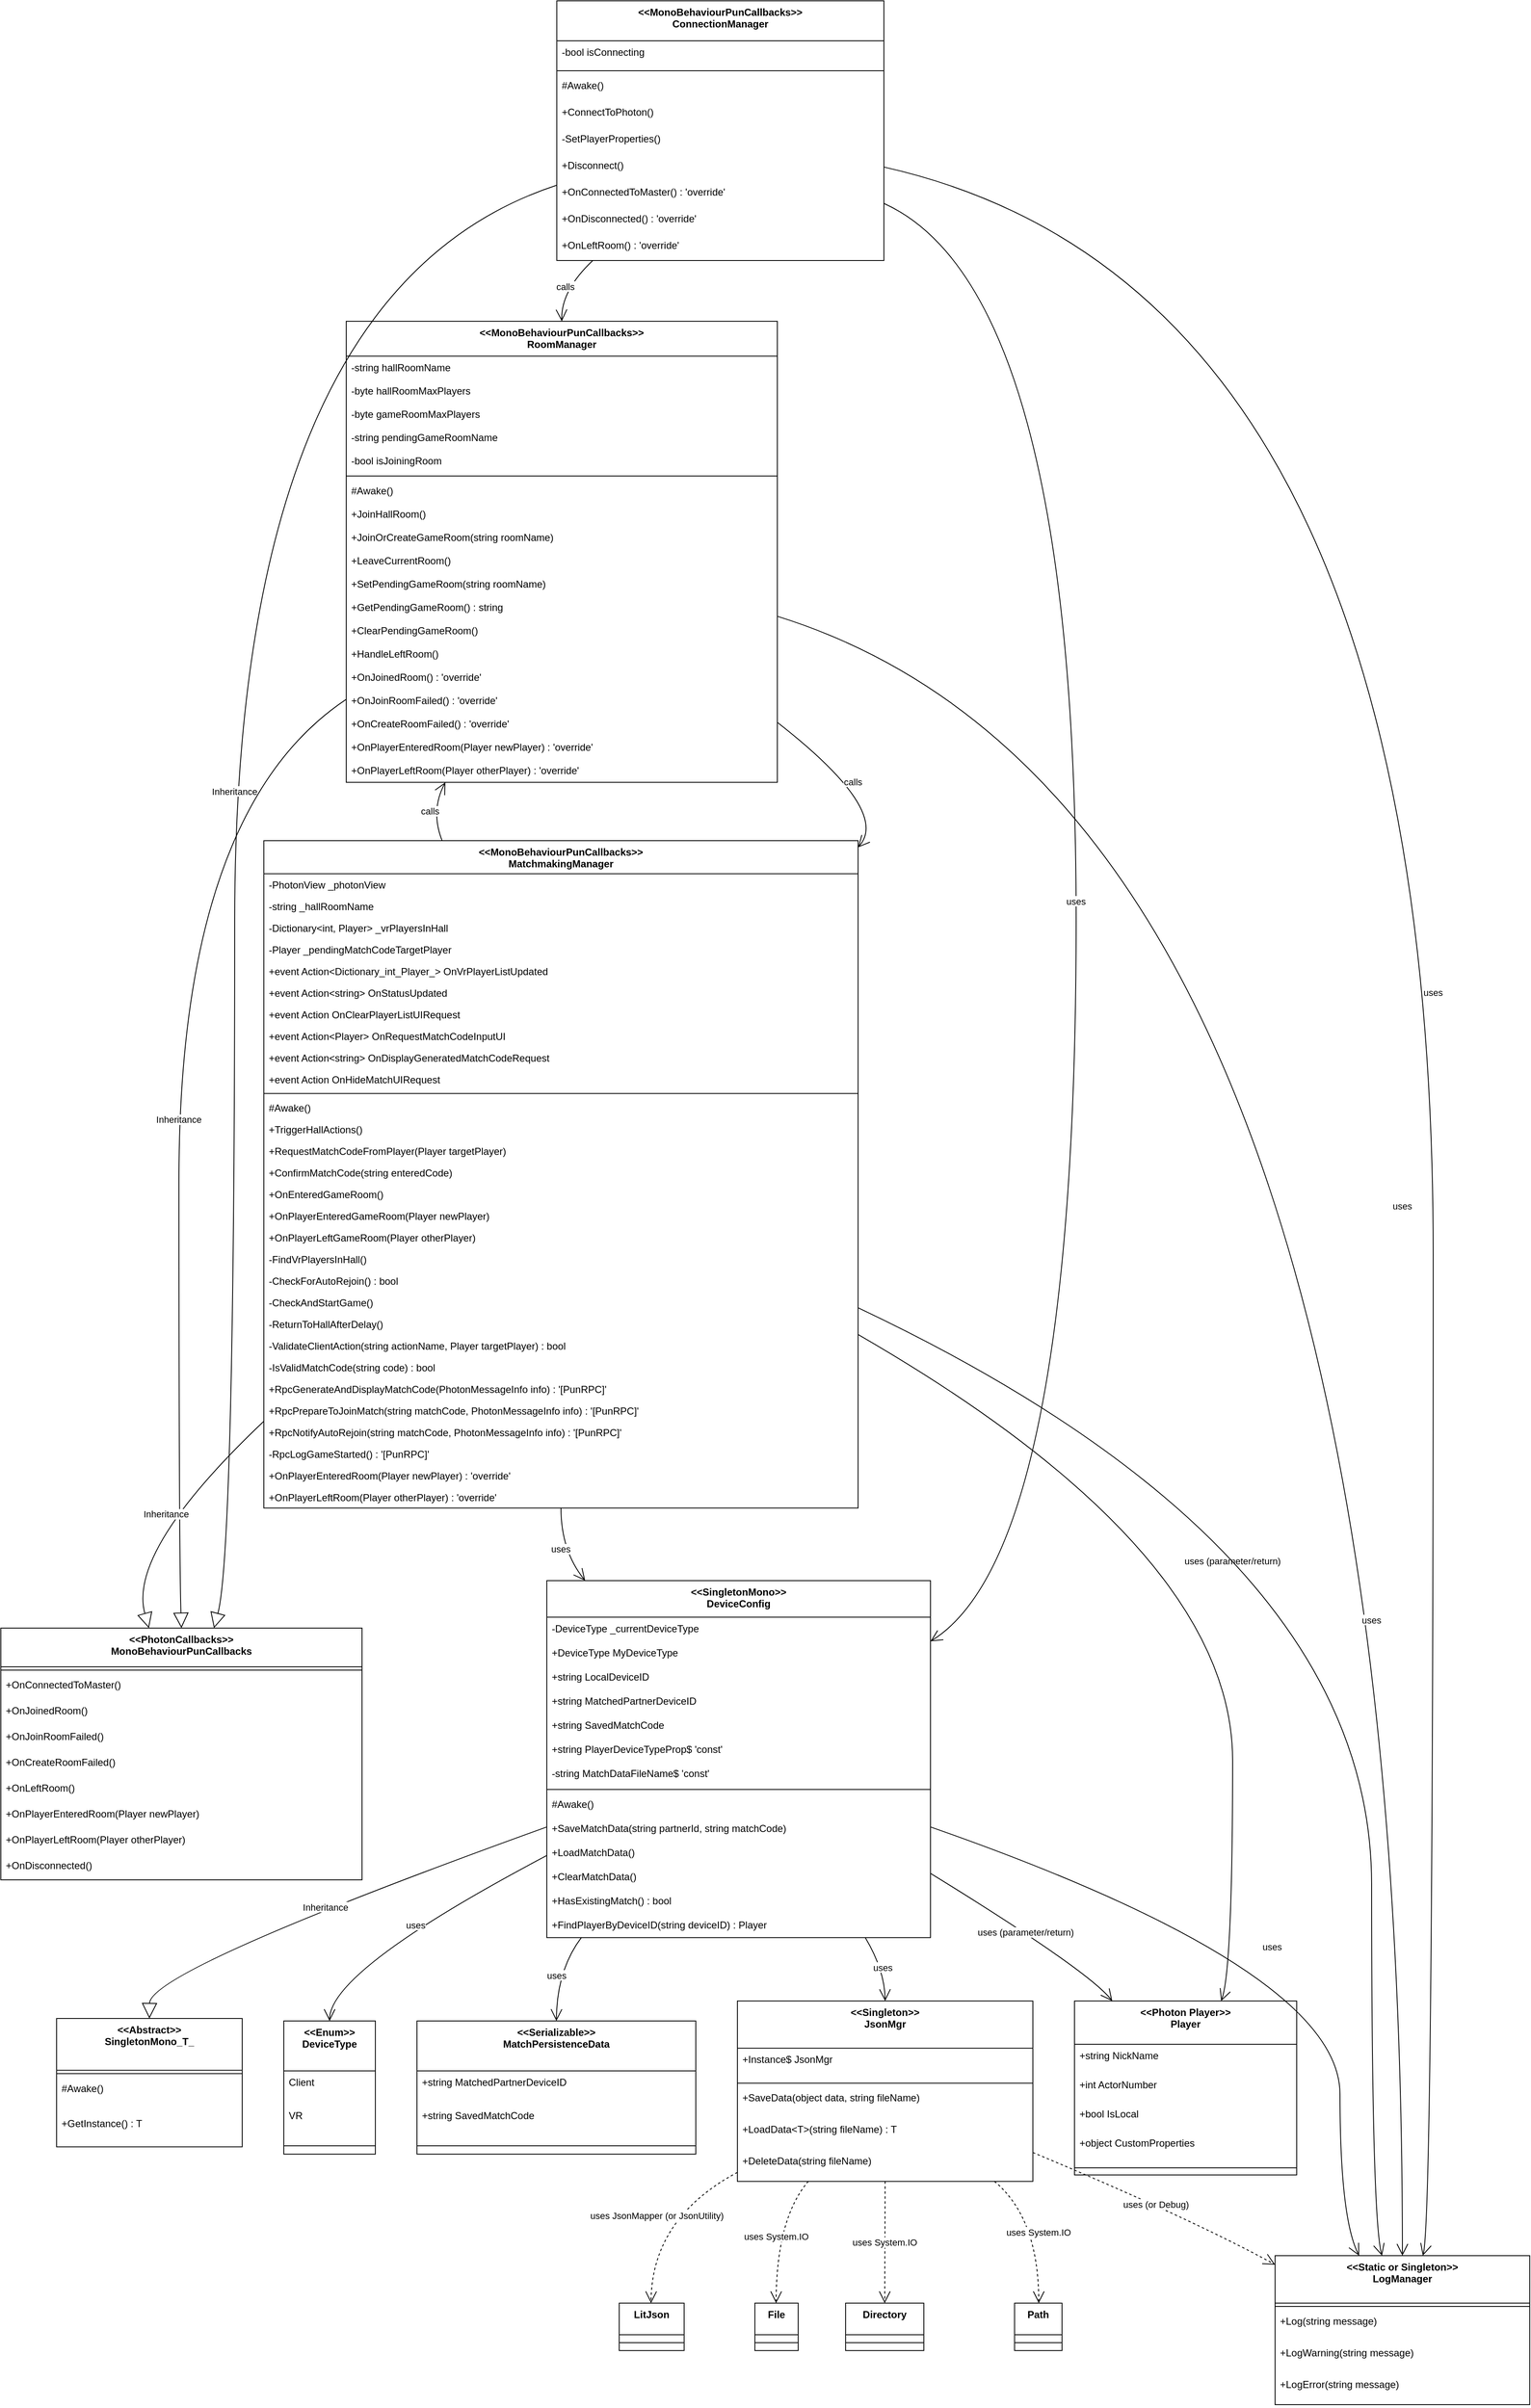 <mxfile version="26.2.14">
  <diagram name="第 1 页" id="jwEa5e5vDRl1lWB0Ddj5">
    <mxGraphModel dx="4820" dy="2956" grid="1" gridSize="10" guides="1" tooltips="1" connect="1" arrows="1" fold="1" page="1" pageScale="1" pageWidth="827" pageHeight="1169" math="0" shadow="0">
      <root>
        <mxCell id="0" />
        <mxCell id="1" parent="0" />
        <mxCell id="amSLPIK1AJsN1Dv4PEdS-148" value="&lt;&lt;Abstract&gt;&gt;&#xa;SingletonMono_T_" style="swimlane;fontStyle=1;align=center;verticalAlign=top;childLayout=stackLayout;horizontal=1;startSize=62.25;horizontalStack=0;resizeParent=1;resizeParentMax=0;resizeLast=0;collapsible=0;marginBottom=0;" vertex="1" parent="1">
          <mxGeometry x="87" y="2444" width="223" height="154.25" as="geometry" />
        </mxCell>
        <mxCell id="amSLPIK1AJsN1Dv4PEdS-149" style="line;strokeWidth=1;fillColor=none;align=left;verticalAlign=middle;spacingTop=-1;spacingLeft=3;spacingRight=3;rotatable=0;labelPosition=right;points=[];portConstraint=eastwest;strokeColor=inherit;" vertex="1" parent="amSLPIK1AJsN1Dv4PEdS-148">
          <mxGeometry y="62.25" width="223" height="8" as="geometry" />
        </mxCell>
        <mxCell id="amSLPIK1AJsN1Dv4PEdS-150" value="#Awake()" style="text;strokeColor=none;fillColor=none;align=left;verticalAlign=top;spacingLeft=4;spacingRight=4;overflow=hidden;rotatable=0;points=[[0,0.5],[1,0.5]];portConstraint=eastwest;" vertex="1" parent="amSLPIK1AJsN1Dv4PEdS-148">
          <mxGeometry y="70.25" width="223" height="42" as="geometry" />
        </mxCell>
        <mxCell id="amSLPIK1AJsN1Dv4PEdS-151" value="+GetInstance() : T" style="text;strokeColor=none;fillColor=none;align=left;verticalAlign=top;spacingLeft=4;spacingRight=4;overflow=hidden;rotatable=0;points=[[0,0.5],[1,0.5]];portConstraint=eastwest;" vertex="1" parent="amSLPIK1AJsN1Dv4PEdS-148">
          <mxGeometry y="112.25" width="223" height="42" as="geometry" />
        </mxCell>
        <mxCell id="amSLPIK1AJsN1Dv4PEdS-152" value="&lt;&lt;PhotonCallbacks&gt;&gt;&#xa;MonoBehaviourPunCallbacks" style="swimlane;fontStyle=1;align=center;verticalAlign=top;childLayout=stackLayout;horizontal=1;startSize=46.5;horizontalStack=0;resizeParent=1;resizeParentMax=0;resizeLast=0;collapsible=0;marginBottom=0;" vertex="1" parent="1">
          <mxGeometry x="20" y="1975" width="434" height="302.5" as="geometry" />
        </mxCell>
        <mxCell id="amSLPIK1AJsN1Dv4PEdS-153" style="line;strokeWidth=1;fillColor=none;align=left;verticalAlign=middle;spacingTop=-1;spacingLeft=3;spacingRight=3;rotatable=0;labelPosition=right;points=[];portConstraint=eastwest;strokeColor=inherit;" vertex="1" parent="amSLPIK1AJsN1Dv4PEdS-152">
          <mxGeometry y="46.5" width="434" height="8" as="geometry" />
        </mxCell>
        <mxCell id="amSLPIK1AJsN1Dv4PEdS-154" value="+OnConnectedToMaster()" style="text;strokeColor=none;fillColor=none;align=left;verticalAlign=top;spacingLeft=4;spacingRight=4;overflow=hidden;rotatable=0;points=[[0,0.5],[1,0.5]];portConstraint=eastwest;" vertex="1" parent="amSLPIK1AJsN1Dv4PEdS-152">
          <mxGeometry y="54.5" width="434" height="31" as="geometry" />
        </mxCell>
        <mxCell id="amSLPIK1AJsN1Dv4PEdS-155" value="+OnJoinedRoom()" style="text;strokeColor=none;fillColor=none;align=left;verticalAlign=top;spacingLeft=4;spacingRight=4;overflow=hidden;rotatable=0;points=[[0,0.5],[1,0.5]];portConstraint=eastwest;" vertex="1" parent="amSLPIK1AJsN1Dv4PEdS-152">
          <mxGeometry y="85.5" width="434" height="31" as="geometry" />
        </mxCell>
        <mxCell id="amSLPIK1AJsN1Dv4PEdS-156" value="+OnJoinRoomFailed()" style="text;strokeColor=none;fillColor=none;align=left;verticalAlign=top;spacingLeft=4;spacingRight=4;overflow=hidden;rotatable=0;points=[[0,0.5],[1,0.5]];portConstraint=eastwest;" vertex="1" parent="amSLPIK1AJsN1Dv4PEdS-152">
          <mxGeometry y="116.5" width="434" height="31" as="geometry" />
        </mxCell>
        <mxCell id="amSLPIK1AJsN1Dv4PEdS-157" value="+OnCreateRoomFailed()" style="text;strokeColor=none;fillColor=none;align=left;verticalAlign=top;spacingLeft=4;spacingRight=4;overflow=hidden;rotatable=0;points=[[0,0.5],[1,0.5]];portConstraint=eastwest;" vertex="1" parent="amSLPIK1AJsN1Dv4PEdS-152">
          <mxGeometry y="147.5" width="434" height="31" as="geometry" />
        </mxCell>
        <mxCell id="amSLPIK1AJsN1Dv4PEdS-158" value="+OnLeftRoom()" style="text;strokeColor=none;fillColor=none;align=left;verticalAlign=top;spacingLeft=4;spacingRight=4;overflow=hidden;rotatable=0;points=[[0,0.5],[1,0.5]];portConstraint=eastwest;" vertex="1" parent="amSLPIK1AJsN1Dv4PEdS-152">
          <mxGeometry y="178.5" width="434" height="31" as="geometry" />
        </mxCell>
        <mxCell id="amSLPIK1AJsN1Dv4PEdS-159" value="+OnPlayerEnteredRoom(Player newPlayer)" style="text;strokeColor=none;fillColor=none;align=left;verticalAlign=top;spacingLeft=4;spacingRight=4;overflow=hidden;rotatable=0;points=[[0,0.5],[1,0.5]];portConstraint=eastwest;" vertex="1" parent="amSLPIK1AJsN1Dv4PEdS-152">
          <mxGeometry y="209.5" width="434" height="31" as="geometry" />
        </mxCell>
        <mxCell id="amSLPIK1AJsN1Dv4PEdS-160" value="+OnPlayerLeftRoom(Player otherPlayer)" style="text;strokeColor=none;fillColor=none;align=left;verticalAlign=top;spacingLeft=4;spacingRight=4;overflow=hidden;rotatable=0;points=[[0,0.5],[1,0.5]];portConstraint=eastwest;" vertex="1" parent="amSLPIK1AJsN1Dv4PEdS-152">
          <mxGeometry y="240.5" width="434" height="31" as="geometry" />
        </mxCell>
        <mxCell id="amSLPIK1AJsN1Dv4PEdS-161" value="+OnDisconnected()" style="text;strokeColor=none;fillColor=none;align=left;verticalAlign=top;spacingLeft=4;spacingRight=4;overflow=hidden;rotatable=0;points=[[0,0.5],[1,0.5]];portConstraint=eastwest;" vertex="1" parent="amSLPIK1AJsN1Dv4PEdS-152">
          <mxGeometry y="271.5" width="434" height="31" as="geometry" />
        </mxCell>
        <mxCell id="amSLPIK1AJsN1Dv4PEdS-162" value="&lt;&lt;Enum&gt;&gt;&#xa;DeviceType" style="swimlane;fontStyle=1;align=center;verticalAlign=top;childLayout=stackLayout;horizontal=1;startSize=60;horizontalStack=0;resizeParent=1;resizeParentMax=0;resizeLast=0;collapsible=0;marginBottom=0;" vertex="1" parent="1">
          <mxGeometry x="360" y="2447" width="110" height="160" as="geometry" />
        </mxCell>
        <mxCell id="amSLPIK1AJsN1Dv4PEdS-163" value="Client" style="text;strokeColor=none;fillColor=none;align=left;verticalAlign=top;spacingLeft=4;spacingRight=4;overflow=hidden;rotatable=0;points=[[0,0.5],[1,0.5]];portConstraint=eastwest;" vertex="1" parent="amSLPIK1AJsN1Dv4PEdS-162">
          <mxGeometry y="60" width="110" height="40" as="geometry" />
        </mxCell>
        <mxCell id="amSLPIK1AJsN1Dv4PEdS-164" value="VR" style="text;strokeColor=none;fillColor=none;align=left;verticalAlign=top;spacingLeft=4;spacingRight=4;overflow=hidden;rotatable=0;points=[[0,0.5],[1,0.5]];portConstraint=eastwest;" vertex="1" parent="amSLPIK1AJsN1Dv4PEdS-162">
          <mxGeometry y="100" width="110" height="40" as="geometry" />
        </mxCell>
        <mxCell id="amSLPIK1AJsN1Dv4PEdS-165" style="line;strokeWidth=1;fillColor=none;align=left;verticalAlign=middle;spacingTop=-1;spacingLeft=3;spacingRight=3;rotatable=0;labelPosition=right;points=[];portConstraint=eastwest;strokeColor=inherit;" vertex="1" parent="amSLPIK1AJsN1Dv4PEdS-162">
          <mxGeometry y="140" width="110" height="20" as="geometry" />
        </mxCell>
        <mxCell id="amSLPIK1AJsN1Dv4PEdS-166" value="&lt;&lt;Serializable&gt;&gt;&#xa;MatchPersistenceData" style="swimlane;fontStyle=1;align=center;verticalAlign=top;childLayout=stackLayout;horizontal=1;startSize=60;horizontalStack=0;resizeParent=1;resizeParentMax=0;resizeLast=0;collapsible=0;marginBottom=0;" vertex="1" parent="1">
          <mxGeometry x="520" y="2447" width="335" height="160" as="geometry" />
        </mxCell>
        <mxCell id="amSLPIK1AJsN1Dv4PEdS-167" value="+string MatchedPartnerDeviceID" style="text;strokeColor=none;fillColor=none;align=left;verticalAlign=top;spacingLeft=4;spacingRight=4;overflow=hidden;rotatable=0;points=[[0,0.5],[1,0.5]];portConstraint=eastwest;" vertex="1" parent="amSLPIK1AJsN1Dv4PEdS-166">
          <mxGeometry y="60" width="335" height="40" as="geometry" />
        </mxCell>
        <mxCell id="amSLPIK1AJsN1Dv4PEdS-168" value="+string SavedMatchCode" style="text;strokeColor=none;fillColor=none;align=left;verticalAlign=top;spacingLeft=4;spacingRight=4;overflow=hidden;rotatable=0;points=[[0,0.5],[1,0.5]];portConstraint=eastwest;" vertex="1" parent="amSLPIK1AJsN1Dv4PEdS-166">
          <mxGeometry y="100" width="335" height="40" as="geometry" />
        </mxCell>
        <mxCell id="amSLPIK1AJsN1Dv4PEdS-169" style="line;strokeWidth=1;fillColor=none;align=left;verticalAlign=middle;spacingTop=-1;spacingLeft=3;spacingRight=3;rotatable=0;labelPosition=right;points=[];portConstraint=eastwest;strokeColor=inherit;" vertex="1" parent="amSLPIK1AJsN1Dv4PEdS-166">
          <mxGeometry y="140" width="335" height="20" as="geometry" />
        </mxCell>
        <mxCell id="amSLPIK1AJsN1Dv4PEdS-170" value="&lt;&lt;Singleton&gt;&gt;&#xa;JsonMgr" style="swimlane;fontStyle=1;align=center;verticalAlign=top;childLayout=stackLayout;horizontal=1;startSize=56.727;horizontalStack=0;resizeParent=1;resizeParentMax=0;resizeLast=0;collapsible=0;marginBottom=0;" vertex="1" parent="1">
          <mxGeometry x="905" y="2423" width="355" height="216.727" as="geometry" />
        </mxCell>
        <mxCell id="amSLPIK1AJsN1Dv4PEdS-171" value="+Instance$ JsonMgr" style="text;strokeColor=none;fillColor=none;align=left;verticalAlign=top;spacingLeft=4;spacingRight=4;overflow=hidden;rotatable=0;points=[[0,0.5],[1,0.5]];portConstraint=eastwest;" vertex="1" parent="amSLPIK1AJsN1Dv4PEdS-170">
          <mxGeometry y="56.727" width="355" height="38" as="geometry" />
        </mxCell>
        <mxCell id="amSLPIK1AJsN1Dv4PEdS-172" style="line;strokeWidth=1;fillColor=none;align=left;verticalAlign=middle;spacingTop=-1;spacingLeft=3;spacingRight=3;rotatable=0;labelPosition=right;points=[];portConstraint=eastwest;strokeColor=inherit;" vertex="1" parent="amSLPIK1AJsN1Dv4PEdS-170">
          <mxGeometry y="94.727" width="355" height="8" as="geometry" />
        </mxCell>
        <mxCell id="amSLPIK1AJsN1Dv4PEdS-173" value="+SaveData(object data, string fileName)" style="text;strokeColor=none;fillColor=none;align=left;verticalAlign=top;spacingLeft=4;spacingRight=4;overflow=hidden;rotatable=0;points=[[0,0.5],[1,0.5]];portConstraint=eastwest;" vertex="1" parent="amSLPIK1AJsN1Dv4PEdS-170">
          <mxGeometry y="102.727" width="355" height="38" as="geometry" />
        </mxCell>
        <mxCell id="amSLPIK1AJsN1Dv4PEdS-174" value="+LoadData&lt;T&gt;(string fileName) : T" style="text;strokeColor=none;fillColor=none;align=left;verticalAlign=top;spacingLeft=4;spacingRight=4;overflow=hidden;rotatable=0;points=[[0,0.5],[1,0.5]];portConstraint=eastwest;" vertex="1" parent="amSLPIK1AJsN1Dv4PEdS-170">
          <mxGeometry y="140.727" width="355" height="38" as="geometry" />
        </mxCell>
        <mxCell id="amSLPIK1AJsN1Dv4PEdS-175" value="+DeleteData(string fileName)" style="text;strokeColor=none;fillColor=none;align=left;verticalAlign=top;spacingLeft=4;spacingRight=4;overflow=hidden;rotatable=0;points=[[0,0.5],[1,0.5]];portConstraint=eastwest;" vertex="1" parent="amSLPIK1AJsN1Dv4PEdS-170">
          <mxGeometry y="178.727" width="355" height="38" as="geometry" />
        </mxCell>
        <mxCell id="amSLPIK1AJsN1Dv4PEdS-176" value="&lt;&lt;Static or Singleton&gt;&gt;&#xa;LogManager" style="swimlane;fontStyle=1;align=center;verticalAlign=top;childLayout=stackLayout;horizontal=1;startSize=57;horizontalStack=0;resizeParent=1;resizeParentMax=0;resizeLast=0;collapsible=0;marginBottom=0;" vertex="1" parent="1">
          <mxGeometry x="1551" y="2729" width="306" height="179" as="geometry" />
        </mxCell>
        <mxCell id="amSLPIK1AJsN1Dv4PEdS-177" style="line;strokeWidth=1;fillColor=none;align=left;verticalAlign=middle;spacingTop=-1;spacingLeft=3;spacingRight=3;rotatable=0;labelPosition=right;points=[];portConstraint=eastwest;strokeColor=inherit;" vertex="1" parent="amSLPIK1AJsN1Dv4PEdS-176">
          <mxGeometry y="57" width="306" height="8" as="geometry" />
        </mxCell>
        <mxCell id="amSLPIK1AJsN1Dv4PEdS-178" value="+Log(string message)" style="text;strokeColor=none;fillColor=none;align=left;verticalAlign=top;spacingLeft=4;spacingRight=4;overflow=hidden;rotatable=0;points=[[0,0.5],[1,0.5]];portConstraint=eastwest;" vertex="1" parent="amSLPIK1AJsN1Dv4PEdS-176">
          <mxGeometry y="65" width="306" height="38" as="geometry" />
        </mxCell>
        <mxCell id="amSLPIK1AJsN1Dv4PEdS-179" value="+LogWarning(string message)" style="text;strokeColor=none;fillColor=none;align=left;verticalAlign=top;spacingLeft=4;spacingRight=4;overflow=hidden;rotatable=0;points=[[0,0.5],[1,0.5]];portConstraint=eastwest;" vertex="1" parent="amSLPIK1AJsN1Dv4PEdS-176">
          <mxGeometry y="103" width="306" height="38" as="geometry" />
        </mxCell>
        <mxCell id="amSLPIK1AJsN1Dv4PEdS-180" value="+LogError(string message)" style="text;strokeColor=none;fillColor=none;align=left;verticalAlign=top;spacingLeft=4;spacingRight=4;overflow=hidden;rotatable=0;points=[[0,0.5],[1,0.5]];portConstraint=eastwest;" vertex="1" parent="amSLPIK1AJsN1Dv4PEdS-176">
          <mxGeometry y="141" width="306" height="38" as="geometry" />
        </mxCell>
        <mxCell id="amSLPIK1AJsN1Dv4PEdS-181" value="&lt;&lt;Photon Player&gt;&gt;&#xa;Player" style="swimlane;fontStyle=1;align=center;verticalAlign=top;childLayout=stackLayout;horizontal=1;startSize=52;horizontalStack=0;resizeParent=1;resizeParentMax=0;resizeLast=0;collapsible=0;marginBottom=0;" vertex="1" parent="1">
          <mxGeometry x="1310" y="2423" width="267" height="209" as="geometry" />
        </mxCell>
        <mxCell id="amSLPIK1AJsN1Dv4PEdS-182" value="+string NickName" style="text;strokeColor=none;fillColor=none;align=left;verticalAlign=top;spacingLeft=4;spacingRight=4;overflow=hidden;rotatable=0;points=[[0,0.5],[1,0.5]];portConstraint=eastwest;" vertex="1" parent="amSLPIK1AJsN1Dv4PEdS-181">
          <mxGeometry y="52" width="267" height="35" as="geometry" />
        </mxCell>
        <mxCell id="amSLPIK1AJsN1Dv4PEdS-183" value="+int ActorNumber" style="text;strokeColor=none;fillColor=none;align=left;verticalAlign=top;spacingLeft=4;spacingRight=4;overflow=hidden;rotatable=0;points=[[0,0.5],[1,0.5]];portConstraint=eastwest;" vertex="1" parent="amSLPIK1AJsN1Dv4PEdS-181">
          <mxGeometry y="87" width="267" height="35" as="geometry" />
        </mxCell>
        <mxCell id="amSLPIK1AJsN1Dv4PEdS-184" value="+bool IsLocal" style="text;strokeColor=none;fillColor=none;align=left;verticalAlign=top;spacingLeft=4;spacingRight=4;overflow=hidden;rotatable=0;points=[[0,0.5],[1,0.5]];portConstraint=eastwest;" vertex="1" parent="amSLPIK1AJsN1Dv4PEdS-181">
          <mxGeometry y="122" width="267" height="35" as="geometry" />
        </mxCell>
        <mxCell id="amSLPIK1AJsN1Dv4PEdS-185" value="+object CustomProperties" style="text;strokeColor=none;fillColor=none;align=left;verticalAlign=top;spacingLeft=4;spacingRight=4;overflow=hidden;rotatable=0;points=[[0,0.5],[1,0.5]];portConstraint=eastwest;" vertex="1" parent="amSLPIK1AJsN1Dv4PEdS-181">
          <mxGeometry y="157" width="267" height="35" as="geometry" />
        </mxCell>
        <mxCell id="amSLPIK1AJsN1Dv4PEdS-186" style="line;strokeWidth=1;fillColor=none;align=left;verticalAlign=middle;spacingTop=-1;spacingLeft=3;spacingRight=3;rotatable=0;labelPosition=right;points=[];portConstraint=eastwest;strokeColor=inherit;" vertex="1" parent="amSLPIK1AJsN1Dv4PEdS-181">
          <mxGeometry y="192" width="267" height="17" as="geometry" />
        </mxCell>
        <mxCell id="amSLPIK1AJsN1Dv4PEdS-187" value="&lt;&lt;SingletonMono&gt;&gt;&#xa;DeviceConfig" style="swimlane;fontStyle=1;align=center;verticalAlign=top;childLayout=stackLayout;horizontal=1;startSize=43.862;horizontalStack=0;resizeParent=1;resizeParentMax=0;resizeLast=0;collapsible=0;marginBottom=0;" vertex="1" parent="1">
          <mxGeometry x="676" y="1918" width="461" height="428.862" as="geometry" />
        </mxCell>
        <mxCell id="amSLPIK1AJsN1Dv4PEdS-188" value="-DeviceType _currentDeviceType" style="text;strokeColor=none;fillColor=none;align=left;verticalAlign=top;spacingLeft=4;spacingRight=4;overflow=hidden;rotatable=0;points=[[0,0.5],[1,0.5]];portConstraint=eastwest;" vertex="1" parent="amSLPIK1AJsN1Dv4PEdS-187">
          <mxGeometry y="43.862" width="461" height="29" as="geometry" />
        </mxCell>
        <mxCell id="amSLPIK1AJsN1Dv4PEdS-189" value="+DeviceType MyDeviceType" style="text;strokeColor=none;fillColor=none;align=left;verticalAlign=top;spacingLeft=4;spacingRight=4;overflow=hidden;rotatable=0;points=[[0,0.5],[1,0.5]];portConstraint=eastwest;" vertex="1" parent="amSLPIK1AJsN1Dv4PEdS-187">
          <mxGeometry y="72.862" width="461" height="29" as="geometry" />
        </mxCell>
        <mxCell id="amSLPIK1AJsN1Dv4PEdS-190" value="+string LocalDeviceID" style="text;strokeColor=none;fillColor=none;align=left;verticalAlign=top;spacingLeft=4;spacingRight=4;overflow=hidden;rotatable=0;points=[[0,0.5],[1,0.5]];portConstraint=eastwest;" vertex="1" parent="amSLPIK1AJsN1Dv4PEdS-187">
          <mxGeometry y="101.862" width="461" height="29" as="geometry" />
        </mxCell>
        <mxCell id="amSLPIK1AJsN1Dv4PEdS-191" value="+string MatchedPartnerDeviceID" style="text;strokeColor=none;fillColor=none;align=left;verticalAlign=top;spacingLeft=4;spacingRight=4;overflow=hidden;rotatable=0;points=[[0,0.5],[1,0.5]];portConstraint=eastwest;" vertex="1" parent="amSLPIK1AJsN1Dv4PEdS-187">
          <mxGeometry y="130.862" width="461" height="29" as="geometry" />
        </mxCell>
        <mxCell id="amSLPIK1AJsN1Dv4PEdS-192" value="+string SavedMatchCode" style="text;strokeColor=none;fillColor=none;align=left;verticalAlign=top;spacingLeft=4;spacingRight=4;overflow=hidden;rotatable=0;points=[[0,0.5],[1,0.5]];portConstraint=eastwest;" vertex="1" parent="amSLPIK1AJsN1Dv4PEdS-187">
          <mxGeometry y="159.862" width="461" height="29" as="geometry" />
        </mxCell>
        <mxCell id="amSLPIK1AJsN1Dv4PEdS-193" value="+string PlayerDeviceTypeProp$ &#39;const&#39;" style="text;strokeColor=none;fillColor=none;align=left;verticalAlign=top;spacingLeft=4;spacingRight=4;overflow=hidden;rotatable=0;points=[[0,0.5],[1,0.5]];portConstraint=eastwest;" vertex="1" parent="amSLPIK1AJsN1Dv4PEdS-187">
          <mxGeometry y="188.862" width="461" height="29" as="geometry" />
        </mxCell>
        <mxCell id="amSLPIK1AJsN1Dv4PEdS-194" value="-string MatchDataFileName$ &#39;const&#39;" style="text;strokeColor=none;fillColor=none;align=left;verticalAlign=top;spacingLeft=4;spacingRight=4;overflow=hidden;rotatable=0;points=[[0,0.5],[1,0.5]];portConstraint=eastwest;" vertex="1" parent="amSLPIK1AJsN1Dv4PEdS-187">
          <mxGeometry y="217.862" width="461" height="29" as="geometry" />
        </mxCell>
        <mxCell id="amSLPIK1AJsN1Dv4PEdS-195" style="line;strokeWidth=1;fillColor=none;align=left;verticalAlign=middle;spacingTop=-1;spacingLeft=3;spacingRight=3;rotatable=0;labelPosition=right;points=[];portConstraint=eastwest;strokeColor=inherit;" vertex="1" parent="amSLPIK1AJsN1Dv4PEdS-187">
          <mxGeometry y="246.862" width="461" height="8" as="geometry" />
        </mxCell>
        <mxCell id="amSLPIK1AJsN1Dv4PEdS-196" value="#Awake()" style="text;strokeColor=none;fillColor=none;align=left;verticalAlign=top;spacingLeft=4;spacingRight=4;overflow=hidden;rotatable=0;points=[[0,0.5],[1,0.5]];portConstraint=eastwest;" vertex="1" parent="amSLPIK1AJsN1Dv4PEdS-187">
          <mxGeometry y="254.862" width="461" height="29" as="geometry" />
        </mxCell>
        <mxCell id="amSLPIK1AJsN1Dv4PEdS-197" value="+SaveMatchData(string partnerId, string matchCode)" style="text;strokeColor=none;fillColor=none;align=left;verticalAlign=top;spacingLeft=4;spacingRight=4;overflow=hidden;rotatable=0;points=[[0,0.5],[1,0.5]];portConstraint=eastwest;" vertex="1" parent="amSLPIK1AJsN1Dv4PEdS-187">
          <mxGeometry y="283.862" width="461" height="29" as="geometry" />
        </mxCell>
        <mxCell id="amSLPIK1AJsN1Dv4PEdS-198" value="+LoadMatchData()" style="text;strokeColor=none;fillColor=none;align=left;verticalAlign=top;spacingLeft=4;spacingRight=4;overflow=hidden;rotatable=0;points=[[0,0.5],[1,0.5]];portConstraint=eastwest;" vertex="1" parent="amSLPIK1AJsN1Dv4PEdS-187">
          <mxGeometry y="312.862" width="461" height="29" as="geometry" />
        </mxCell>
        <mxCell id="amSLPIK1AJsN1Dv4PEdS-199" value="+ClearMatchData()" style="text;strokeColor=none;fillColor=none;align=left;verticalAlign=top;spacingLeft=4;spacingRight=4;overflow=hidden;rotatable=0;points=[[0,0.5],[1,0.5]];portConstraint=eastwest;" vertex="1" parent="amSLPIK1AJsN1Dv4PEdS-187">
          <mxGeometry y="341.862" width="461" height="29" as="geometry" />
        </mxCell>
        <mxCell id="amSLPIK1AJsN1Dv4PEdS-200" value="+HasExistingMatch() : bool" style="text;strokeColor=none;fillColor=none;align=left;verticalAlign=top;spacingLeft=4;spacingRight=4;overflow=hidden;rotatable=0;points=[[0,0.5],[1,0.5]];portConstraint=eastwest;" vertex="1" parent="amSLPIK1AJsN1Dv4PEdS-187">
          <mxGeometry y="370.862" width="461" height="29" as="geometry" />
        </mxCell>
        <mxCell id="amSLPIK1AJsN1Dv4PEdS-201" value="+FindPlayerByDeviceID(string deviceID) : Player" style="text;strokeColor=none;fillColor=none;align=left;verticalAlign=top;spacingLeft=4;spacingRight=4;overflow=hidden;rotatable=0;points=[[0,0.5],[1,0.5]];portConstraint=eastwest;" vertex="1" parent="amSLPIK1AJsN1Dv4PEdS-187">
          <mxGeometry y="399.862" width="461" height="29" as="geometry" />
        </mxCell>
        <mxCell id="amSLPIK1AJsN1Dv4PEdS-202" value="&lt;&lt;MonoBehaviourPunCallbacks&gt;&gt;&#xa;ConnectionManager" style="swimlane;fontStyle=1;align=center;verticalAlign=top;childLayout=stackLayout;horizontal=1;startSize=48;horizontalStack=0;resizeParent=1;resizeParentMax=0;resizeLast=0;collapsible=0;marginBottom=0;" vertex="1" parent="1">
          <mxGeometry x="688" y="20" width="393" height="312" as="geometry" />
        </mxCell>
        <mxCell id="amSLPIK1AJsN1Dv4PEdS-203" value="-bool isConnecting" style="text;strokeColor=none;fillColor=none;align=left;verticalAlign=top;spacingLeft=4;spacingRight=4;overflow=hidden;rotatable=0;points=[[0,0.5],[1,0.5]];portConstraint=eastwest;" vertex="1" parent="amSLPIK1AJsN1Dv4PEdS-202">
          <mxGeometry y="48" width="393" height="32" as="geometry" />
        </mxCell>
        <mxCell id="amSLPIK1AJsN1Dv4PEdS-204" style="line;strokeWidth=1;fillColor=none;align=left;verticalAlign=middle;spacingTop=-1;spacingLeft=3;spacingRight=3;rotatable=0;labelPosition=right;points=[];portConstraint=eastwest;strokeColor=inherit;" vertex="1" parent="amSLPIK1AJsN1Dv4PEdS-202">
          <mxGeometry y="80" width="393" height="8" as="geometry" />
        </mxCell>
        <mxCell id="amSLPIK1AJsN1Dv4PEdS-205" value="#Awake()" style="text;strokeColor=none;fillColor=none;align=left;verticalAlign=top;spacingLeft=4;spacingRight=4;overflow=hidden;rotatable=0;points=[[0,0.5],[1,0.5]];portConstraint=eastwest;" vertex="1" parent="amSLPIK1AJsN1Dv4PEdS-202">
          <mxGeometry y="88" width="393" height="32" as="geometry" />
        </mxCell>
        <mxCell id="amSLPIK1AJsN1Dv4PEdS-206" value="+ConnectToPhoton()" style="text;strokeColor=none;fillColor=none;align=left;verticalAlign=top;spacingLeft=4;spacingRight=4;overflow=hidden;rotatable=0;points=[[0,0.5],[1,0.5]];portConstraint=eastwest;" vertex="1" parent="amSLPIK1AJsN1Dv4PEdS-202">
          <mxGeometry y="120" width="393" height="32" as="geometry" />
        </mxCell>
        <mxCell id="amSLPIK1AJsN1Dv4PEdS-207" value="-SetPlayerProperties()" style="text;strokeColor=none;fillColor=none;align=left;verticalAlign=top;spacingLeft=4;spacingRight=4;overflow=hidden;rotatable=0;points=[[0,0.5],[1,0.5]];portConstraint=eastwest;" vertex="1" parent="amSLPIK1AJsN1Dv4PEdS-202">
          <mxGeometry y="152" width="393" height="32" as="geometry" />
        </mxCell>
        <mxCell id="amSLPIK1AJsN1Dv4PEdS-208" value="+Disconnect()" style="text;strokeColor=none;fillColor=none;align=left;verticalAlign=top;spacingLeft=4;spacingRight=4;overflow=hidden;rotatable=0;points=[[0,0.5],[1,0.5]];portConstraint=eastwest;" vertex="1" parent="amSLPIK1AJsN1Dv4PEdS-202">
          <mxGeometry y="184" width="393" height="32" as="geometry" />
        </mxCell>
        <mxCell id="amSLPIK1AJsN1Dv4PEdS-209" value="+OnConnectedToMaster() : &#39;override&#39;" style="text;strokeColor=none;fillColor=none;align=left;verticalAlign=top;spacingLeft=4;spacingRight=4;overflow=hidden;rotatable=0;points=[[0,0.5],[1,0.5]];portConstraint=eastwest;" vertex="1" parent="amSLPIK1AJsN1Dv4PEdS-202">
          <mxGeometry y="216" width="393" height="32" as="geometry" />
        </mxCell>
        <mxCell id="amSLPIK1AJsN1Dv4PEdS-210" value="+OnDisconnected() : &#39;override&#39;" style="text;strokeColor=none;fillColor=none;align=left;verticalAlign=top;spacingLeft=4;spacingRight=4;overflow=hidden;rotatable=0;points=[[0,0.5],[1,0.5]];portConstraint=eastwest;" vertex="1" parent="amSLPIK1AJsN1Dv4PEdS-202">
          <mxGeometry y="248" width="393" height="32" as="geometry" />
        </mxCell>
        <mxCell id="amSLPIK1AJsN1Dv4PEdS-211" value="+OnLeftRoom() : &#39;override&#39;" style="text;strokeColor=none;fillColor=none;align=left;verticalAlign=top;spacingLeft=4;spacingRight=4;overflow=hidden;rotatable=0;points=[[0,0.5],[1,0.5]];portConstraint=eastwest;" vertex="1" parent="amSLPIK1AJsN1Dv4PEdS-202">
          <mxGeometry y="280" width="393" height="32" as="geometry" />
        </mxCell>
        <mxCell id="amSLPIK1AJsN1Dv4PEdS-212" value="&lt;&lt;MonoBehaviourPunCallbacks&gt;&gt;&#xa;RoomManager" style="swimlane;fontStyle=1;align=center;verticalAlign=top;childLayout=stackLayout;horizontal=1;startSize=41.846;horizontalStack=0;resizeParent=1;resizeParentMax=0;resizeLast=0;collapsible=0;marginBottom=0;" vertex="1" parent="1">
          <mxGeometry x="435" y="405" width="518" height="553.846" as="geometry" />
        </mxCell>
        <mxCell id="amSLPIK1AJsN1Dv4PEdS-213" value="-string hallRoomName" style="text;strokeColor=none;fillColor=none;align=left;verticalAlign=top;spacingLeft=4;spacingRight=4;overflow=hidden;rotatable=0;points=[[0,0.5],[1,0.5]];portConstraint=eastwest;" vertex="1" parent="amSLPIK1AJsN1Dv4PEdS-212">
          <mxGeometry y="41.846" width="518" height="28" as="geometry" />
        </mxCell>
        <mxCell id="amSLPIK1AJsN1Dv4PEdS-214" value="-byte hallRoomMaxPlayers" style="text;strokeColor=none;fillColor=none;align=left;verticalAlign=top;spacingLeft=4;spacingRight=4;overflow=hidden;rotatable=0;points=[[0,0.5],[1,0.5]];portConstraint=eastwest;" vertex="1" parent="amSLPIK1AJsN1Dv4PEdS-212">
          <mxGeometry y="69.846" width="518" height="28" as="geometry" />
        </mxCell>
        <mxCell id="amSLPIK1AJsN1Dv4PEdS-215" value="-byte gameRoomMaxPlayers" style="text;strokeColor=none;fillColor=none;align=left;verticalAlign=top;spacingLeft=4;spacingRight=4;overflow=hidden;rotatable=0;points=[[0,0.5],[1,0.5]];portConstraint=eastwest;" vertex="1" parent="amSLPIK1AJsN1Dv4PEdS-212">
          <mxGeometry y="97.846" width="518" height="28" as="geometry" />
        </mxCell>
        <mxCell id="amSLPIK1AJsN1Dv4PEdS-216" value="-string pendingGameRoomName" style="text;strokeColor=none;fillColor=none;align=left;verticalAlign=top;spacingLeft=4;spacingRight=4;overflow=hidden;rotatable=0;points=[[0,0.5],[1,0.5]];portConstraint=eastwest;" vertex="1" parent="amSLPIK1AJsN1Dv4PEdS-212">
          <mxGeometry y="125.846" width="518" height="28" as="geometry" />
        </mxCell>
        <mxCell id="amSLPIK1AJsN1Dv4PEdS-217" value="-bool isJoiningRoom" style="text;strokeColor=none;fillColor=none;align=left;verticalAlign=top;spacingLeft=4;spacingRight=4;overflow=hidden;rotatable=0;points=[[0,0.5],[1,0.5]];portConstraint=eastwest;" vertex="1" parent="amSLPIK1AJsN1Dv4PEdS-212">
          <mxGeometry y="153.846" width="518" height="28" as="geometry" />
        </mxCell>
        <mxCell id="amSLPIK1AJsN1Dv4PEdS-218" style="line;strokeWidth=1;fillColor=none;align=left;verticalAlign=middle;spacingTop=-1;spacingLeft=3;spacingRight=3;rotatable=0;labelPosition=right;points=[];portConstraint=eastwest;strokeColor=inherit;" vertex="1" parent="amSLPIK1AJsN1Dv4PEdS-212">
          <mxGeometry y="181.846" width="518" height="8" as="geometry" />
        </mxCell>
        <mxCell id="amSLPIK1AJsN1Dv4PEdS-219" value="#Awake()" style="text;strokeColor=none;fillColor=none;align=left;verticalAlign=top;spacingLeft=4;spacingRight=4;overflow=hidden;rotatable=0;points=[[0,0.5],[1,0.5]];portConstraint=eastwest;" vertex="1" parent="amSLPIK1AJsN1Dv4PEdS-212">
          <mxGeometry y="189.846" width="518" height="28" as="geometry" />
        </mxCell>
        <mxCell id="amSLPIK1AJsN1Dv4PEdS-220" value="+JoinHallRoom()" style="text;strokeColor=none;fillColor=none;align=left;verticalAlign=top;spacingLeft=4;spacingRight=4;overflow=hidden;rotatable=0;points=[[0,0.5],[1,0.5]];portConstraint=eastwest;" vertex="1" parent="amSLPIK1AJsN1Dv4PEdS-212">
          <mxGeometry y="217.846" width="518" height="28" as="geometry" />
        </mxCell>
        <mxCell id="amSLPIK1AJsN1Dv4PEdS-221" value="+JoinOrCreateGameRoom(string roomName)" style="text;strokeColor=none;fillColor=none;align=left;verticalAlign=top;spacingLeft=4;spacingRight=4;overflow=hidden;rotatable=0;points=[[0,0.5],[1,0.5]];portConstraint=eastwest;" vertex="1" parent="amSLPIK1AJsN1Dv4PEdS-212">
          <mxGeometry y="245.846" width="518" height="28" as="geometry" />
        </mxCell>
        <mxCell id="amSLPIK1AJsN1Dv4PEdS-222" value="+LeaveCurrentRoom()" style="text;strokeColor=none;fillColor=none;align=left;verticalAlign=top;spacingLeft=4;spacingRight=4;overflow=hidden;rotatable=0;points=[[0,0.5],[1,0.5]];portConstraint=eastwest;" vertex="1" parent="amSLPIK1AJsN1Dv4PEdS-212">
          <mxGeometry y="273.846" width="518" height="28" as="geometry" />
        </mxCell>
        <mxCell id="amSLPIK1AJsN1Dv4PEdS-223" value="+SetPendingGameRoom(string roomName)" style="text;strokeColor=none;fillColor=none;align=left;verticalAlign=top;spacingLeft=4;spacingRight=4;overflow=hidden;rotatable=0;points=[[0,0.5],[1,0.5]];portConstraint=eastwest;" vertex="1" parent="amSLPIK1AJsN1Dv4PEdS-212">
          <mxGeometry y="301.846" width="518" height="28" as="geometry" />
        </mxCell>
        <mxCell id="amSLPIK1AJsN1Dv4PEdS-224" value="+GetPendingGameRoom() : string" style="text;strokeColor=none;fillColor=none;align=left;verticalAlign=top;spacingLeft=4;spacingRight=4;overflow=hidden;rotatable=0;points=[[0,0.5],[1,0.5]];portConstraint=eastwest;" vertex="1" parent="amSLPIK1AJsN1Dv4PEdS-212">
          <mxGeometry y="329.846" width="518" height="28" as="geometry" />
        </mxCell>
        <mxCell id="amSLPIK1AJsN1Dv4PEdS-225" value="+ClearPendingGameRoom()" style="text;strokeColor=none;fillColor=none;align=left;verticalAlign=top;spacingLeft=4;spacingRight=4;overflow=hidden;rotatable=0;points=[[0,0.5],[1,0.5]];portConstraint=eastwest;" vertex="1" parent="amSLPIK1AJsN1Dv4PEdS-212">
          <mxGeometry y="357.846" width="518" height="28" as="geometry" />
        </mxCell>
        <mxCell id="amSLPIK1AJsN1Dv4PEdS-226" value="+HandleLeftRoom()" style="text;strokeColor=none;fillColor=none;align=left;verticalAlign=top;spacingLeft=4;spacingRight=4;overflow=hidden;rotatable=0;points=[[0,0.5],[1,0.5]];portConstraint=eastwest;" vertex="1" parent="amSLPIK1AJsN1Dv4PEdS-212">
          <mxGeometry y="385.846" width="518" height="28" as="geometry" />
        </mxCell>
        <mxCell id="amSLPIK1AJsN1Dv4PEdS-227" value="+OnJoinedRoom() : &#39;override&#39;" style="text;strokeColor=none;fillColor=none;align=left;verticalAlign=top;spacingLeft=4;spacingRight=4;overflow=hidden;rotatable=0;points=[[0,0.5],[1,0.5]];portConstraint=eastwest;" vertex="1" parent="amSLPIK1AJsN1Dv4PEdS-212">
          <mxGeometry y="413.846" width="518" height="28" as="geometry" />
        </mxCell>
        <mxCell id="amSLPIK1AJsN1Dv4PEdS-228" value="+OnJoinRoomFailed() : &#39;override&#39;" style="text;strokeColor=none;fillColor=none;align=left;verticalAlign=top;spacingLeft=4;spacingRight=4;overflow=hidden;rotatable=0;points=[[0,0.5],[1,0.5]];portConstraint=eastwest;" vertex="1" parent="amSLPIK1AJsN1Dv4PEdS-212">
          <mxGeometry y="441.846" width="518" height="28" as="geometry" />
        </mxCell>
        <mxCell id="amSLPIK1AJsN1Dv4PEdS-229" value="+OnCreateRoomFailed() : &#39;override&#39;" style="text;strokeColor=none;fillColor=none;align=left;verticalAlign=top;spacingLeft=4;spacingRight=4;overflow=hidden;rotatable=0;points=[[0,0.5],[1,0.5]];portConstraint=eastwest;" vertex="1" parent="amSLPIK1AJsN1Dv4PEdS-212">
          <mxGeometry y="469.846" width="518" height="28" as="geometry" />
        </mxCell>
        <mxCell id="amSLPIK1AJsN1Dv4PEdS-230" value="+OnPlayerEnteredRoom(Player newPlayer) : &#39;override&#39;" style="text;strokeColor=none;fillColor=none;align=left;verticalAlign=top;spacingLeft=4;spacingRight=4;overflow=hidden;rotatable=0;points=[[0,0.5],[1,0.5]];portConstraint=eastwest;" vertex="1" parent="amSLPIK1AJsN1Dv4PEdS-212">
          <mxGeometry y="497.846" width="518" height="28" as="geometry" />
        </mxCell>
        <mxCell id="amSLPIK1AJsN1Dv4PEdS-231" value="+OnPlayerLeftRoom(Player otherPlayer) : &#39;override&#39;" style="text;strokeColor=none;fillColor=none;align=left;verticalAlign=top;spacingLeft=4;spacingRight=4;overflow=hidden;rotatable=0;points=[[0,0.5],[1,0.5]];portConstraint=eastwest;" vertex="1" parent="amSLPIK1AJsN1Dv4PEdS-212">
          <mxGeometry y="525.846" width="518" height="28" as="geometry" />
        </mxCell>
        <mxCell id="amSLPIK1AJsN1Dv4PEdS-232" value="&lt;&lt;MonoBehaviourPunCallbacks&gt;&gt;&#xa;MatchmakingManager" style="swimlane;fontStyle=1;align=center;verticalAlign=top;childLayout=stackLayout;horizontal=1;startSize=39.738;horizontalStack=0;resizeParent=1;resizeParentMax=0;resizeLast=0;collapsible=0;marginBottom=0;" vertex="1" parent="1">
          <mxGeometry x="336" y="1029" width="714" height="801.738" as="geometry" />
        </mxCell>
        <mxCell id="amSLPIK1AJsN1Dv4PEdS-233" value="-PhotonView _photonView" style="text;strokeColor=none;fillColor=none;align=left;verticalAlign=top;spacingLeft=4;spacingRight=4;overflow=hidden;rotatable=0;points=[[0,0.5],[1,0.5]];portConstraint=eastwest;" vertex="1" parent="amSLPIK1AJsN1Dv4PEdS-232">
          <mxGeometry y="39.738" width="714" height="26" as="geometry" />
        </mxCell>
        <mxCell id="amSLPIK1AJsN1Dv4PEdS-234" value="-string _hallRoomName" style="text;strokeColor=none;fillColor=none;align=left;verticalAlign=top;spacingLeft=4;spacingRight=4;overflow=hidden;rotatable=0;points=[[0,0.5],[1,0.5]];portConstraint=eastwest;" vertex="1" parent="amSLPIK1AJsN1Dv4PEdS-232">
          <mxGeometry y="65.738" width="714" height="26" as="geometry" />
        </mxCell>
        <mxCell id="amSLPIK1AJsN1Dv4PEdS-235" value="-Dictionary&lt;int, Player&gt; _vrPlayersInHall" style="text;strokeColor=none;fillColor=none;align=left;verticalAlign=top;spacingLeft=4;spacingRight=4;overflow=hidden;rotatable=0;points=[[0,0.5],[1,0.5]];portConstraint=eastwest;" vertex="1" parent="amSLPIK1AJsN1Dv4PEdS-232">
          <mxGeometry y="91.738" width="714" height="26" as="geometry" />
        </mxCell>
        <mxCell id="amSLPIK1AJsN1Dv4PEdS-236" value="-Player _pendingMatchCodeTargetPlayer" style="text;strokeColor=none;fillColor=none;align=left;verticalAlign=top;spacingLeft=4;spacingRight=4;overflow=hidden;rotatable=0;points=[[0,0.5],[1,0.5]];portConstraint=eastwest;" vertex="1" parent="amSLPIK1AJsN1Dv4PEdS-232">
          <mxGeometry y="117.738" width="714" height="26" as="geometry" />
        </mxCell>
        <mxCell id="amSLPIK1AJsN1Dv4PEdS-237" value="+event Action&lt;Dictionary_int_Player_&gt; OnVrPlayerListUpdated" style="text;strokeColor=none;fillColor=none;align=left;verticalAlign=top;spacingLeft=4;spacingRight=4;overflow=hidden;rotatable=0;points=[[0,0.5],[1,0.5]];portConstraint=eastwest;" vertex="1" parent="amSLPIK1AJsN1Dv4PEdS-232">
          <mxGeometry y="143.738" width="714" height="26" as="geometry" />
        </mxCell>
        <mxCell id="amSLPIK1AJsN1Dv4PEdS-238" value="+event Action&lt;string&gt; OnStatusUpdated" style="text;strokeColor=none;fillColor=none;align=left;verticalAlign=top;spacingLeft=4;spacingRight=4;overflow=hidden;rotatable=0;points=[[0,0.5],[1,0.5]];portConstraint=eastwest;" vertex="1" parent="amSLPIK1AJsN1Dv4PEdS-232">
          <mxGeometry y="169.738" width="714" height="26" as="geometry" />
        </mxCell>
        <mxCell id="amSLPIK1AJsN1Dv4PEdS-239" value="+event Action OnClearPlayerListUIRequest" style="text;strokeColor=none;fillColor=none;align=left;verticalAlign=top;spacingLeft=4;spacingRight=4;overflow=hidden;rotatable=0;points=[[0,0.5],[1,0.5]];portConstraint=eastwest;" vertex="1" parent="amSLPIK1AJsN1Dv4PEdS-232">
          <mxGeometry y="195.738" width="714" height="26" as="geometry" />
        </mxCell>
        <mxCell id="amSLPIK1AJsN1Dv4PEdS-240" value="+event Action&lt;Player&gt; OnRequestMatchCodeInputUI" style="text;strokeColor=none;fillColor=none;align=left;verticalAlign=top;spacingLeft=4;spacingRight=4;overflow=hidden;rotatable=0;points=[[0,0.5],[1,0.5]];portConstraint=eastwest;" vertex="1" parent="amSLPIK1AJsN1Dv4PEdS-232">
          <mxGeometry y="221.738" width="714" height="26" as="geometry" />
        </mxCell>
        <mxCell id="amSLPIK1AJsN1Dv4PEdS-241" value="+event Action&lt;string&gt; OnDisplayGeneratedMatchCodeRequest" style="text;strokeColor=none;fillColor=none;align=left;verticalAlign=top;spacingLeft=4;spacingRight=4;overflow=hidden;rotatable=0;points=[[0,0.5],[1,0.5]];portConstraint=eastwest;" vertex="1" parent="amSLPIK1AJsN1Dv4PEdS-232">
          <mxGeometry y="247.738" width="714" height="26" as="geometry" />
        </mxCell>
        <mxCell id="amSLPIK1AJsN1Dv4PEdS-242" value="+event Action OnHideMatchUIRequest" style="text;strokeColor=none;fillColor=none;align=left;verticalAlign=top;spacingLeft=4;spacingRight=4;overflow=hidden;rotatable=0;points=[[0,0.5],[1,0.5]];portConstraint=eastwest;" vertex="1" parent="amSLPIK1AJsN1Dv4PEdS-232">
          <mxGeometry y="273.738" width="714" height="26" as="geometry" />
        </mxCell>
        <mxCell id="amSLPIK1AJsN1Dv4PEdS-243" style="line;strokeWidth=1;fillColor=none;align=left;verticalAlign=middle;spacingTop=-1;spacingLeft=3;spacingRight=3;rotatable=0;labelPosition=right;points=[];portConstraint=eastwest;strokeColor=inherit;" vertex="1" parent="amSLPIK1AJsN1Dv4PEdS-232">
          <mxGeometry y="299.738" width="714" height="8" as="geometry" />
        </mxCell>
        <mxCell id="amSLPIK1AJsN1Dv4PEdS-244" value="#Awake()" style="text;strokeColor=none;fillColor=none;align=left;verticalAlign=top;spacingLeft=4;spacingRight=4;overflow=hidden;rotatable=0;points=[[0,0.5],[1,0.5]];portConstraint=eastwest;" vertex="1" parent="amSLPIK1AJsN1Dv4PEdS-232">
          <mxGeometry y="307.738" width="714" height="26" as="geometry" />
        </mxCell>
        <mxCell id="amSLPIK1AJsN1Dv4PEdS-245" value="+TriggerHallActions()" style="text;strokeColor=none;fillColor=none;align=left;verticalAlign=top;spacingLeft=4;spacingRight=4;overflow=hidden;rotatable=0;points=[[0,0.5],[1,0.5]];portConstraint=eastwest;" vertex="1" parent="amSLPIK1AJsN1Dv4PEdS-232">
          <mxGeometry y="333.738" width="714" height="26" as="geometry" />
        </mxCell>
        <mxCell id="amSLPIK1AJsN1Dv4PEdS-246" value="+RequestMatchCodeFromPlayer(Player targetPlayer)" style="text;strokeColor=none;fillColor=none;align=left;verticalAlign=top;spacingLeft=4;spacingRight=4;overflow=hidden;rotatable=0;points=[[0,0.5],[1,0.5]];portConstraint=eastwest;" vertex="1" parent="amSLPIK1AJsN1Dv4PEdS-232">
          <mxGeometry y="359.738" width="714" height="26" as="geometry" />
        </mxCell>
        <mxCell id="amSLPIK1AJsN1Dv4PEdS-247" value="+ConfirmMatchCode(string enteredCode)" style="text;strokeColor=none;fillColor=none;align=left;verticalAlign=top;spacingLeft=4;spacingRight=4;overflow=hidden;rotatable=0;points=[[0,0.5],[1,0.5]];portConstraint=eastwest;" vertex="1" parent="amSLPIK1AJsN1Dv4PEdS-232">
          <mxGeometry y="385.738" width="714" height="26" as="geometry" />
        </mxCell>
        <mxCell id="amSLPIK1AJsN1Dv4PEdS-248" value="+OnEnteredGameRoom()" style="text;strokeColor=none;fillColor=none;align=left;verticalAlign=top;spacingLeft=4;spacingRight=4;overflow=hidden;rotatable=0;points=[[0,0.5],[1,0.5]];portConstraint=eastwest;" vertex="1" parent="amSLPIK1AJsN1Dv4PEdS-232">
          <mxGeometry y="411.738" width="714" height="26" as="geometry" />
        </mxCell>
        <mxCell id="amSLPIK1AJsN1Dv4PEdS-249" value="+OnPlayerEnteredGameRoom(Player newPlayer)" style="text;strokeColor=none;fillColor=none;align=left;verticalAlign=top;spacingLeft=4;spacingRight=4;overflow=hidden;rotatable=0;points=[[0,0.5],[1,0.5]];portConstraint=eastwest;" vertex="1" parent="amSLPIK1AJsN1Dv4PEdS-232">
          <mxGeometry y="437.738" width="714" height="26" as="geometry" />
        </mxCell>
        <mxCell id="amSLPIK1AJsN1Dv4PEdS-250" value="+OnPlayerLeftGameRoom(Player otherPlayer)" style="text;strokeColor=none;fillColor=none;align=left;verticalAlign=top;spacingLeft=4;spacingRight=4;overflow=hidden;rotatable=0;points=[[0,0.5],[1,0.5]];portConstraint=eastwest;" vertex="1" parent="amSLPIK1AJsN1Dv4PEdS-232">
          <mxGeometry y="463.738" width="714" height="26" as="geometry" />
        </mxCell>
        <mxCell id="amSLPIK1AJsN1Dv4PEdS-251" value="-FindVrPlayersInHall()" style="text;strokeColor=none;fillColor=none;align=left;verticalAlign=top;spacingLeft=4;spacingRight=4;overflow=hidden;rotatable=0;points=[[0,0.5],[1,0.5]];portConstraint=eastwest;" vertex="1" parent="amSLPIK1AJsN1Dv4PEdS-232">
          <mxGeometry y="489.738" width="714" height="26" as="geometry" />
        </mxCell>
        <mxCell id="amSLPIK1AJsN1Dv4PEdS-252" value="-CheckForAutoRejoin() : bool" style="text;strokeColor=none;fillColor=none;align=left;verticalAlign=top;spacingLeft=4;spacingRight=4;overflow=hidden;rotatable=0;points=[[0,0.5],[1,0.5]];portConstraint=eastwest;" vertex="1" parent="amSLPIK1AJsN1Dv4PEdS-232">
          <mxGeometry y="515.738" width="714" height="26" as="geometry" />
        </mxCell>
        <mxCell id="amSLPIK1AJsN1Dv4PEdS-253" value="-CheckAndStartGame()" style="text;strokeColor=none;fillColor=none;align=left;verticalAlign=top;spacingLeft=4;spacingRight=4;overflow=hidden;rotatable=0;points=[[0,0.5],[1,0.5]];portConstraint=eastwest;" vertex="1" parent="amSLPIK1AJsN1Dv4PEdS-232">
          <mxGeometry y="541.738" width="714" height="26" as="geometry" />
        </mxCell>
        <mxCell id="amSLPIK1AJsN1Dv4PEdS-254" value="-ReturnToHallAfterDelay()" style="text;strokeColor=none;fillColor=none;align=left;verticalAlign=top;spacingLeft=4;spacingRight=4;overflow=hidden;rotatable=0;points=[[0,0.5],[1,0.5]];portConstraint=eastwest;" vertex="1" parent="amSLPIK1AJsN1Dv4PEdS-232">
          <mxGeometry y="567.738" width="714" height="26" as="geometry" />
        </mxCell>
        <mxCell id="amSLPIK1AJsN1Dv4PEdS-255" value="-ValidateClientAction(string actionName, Player targetPlayer) : bool" style="text;strokeColor=none;fillColor=none;align=left;verticalAlign=top;spacingLeft=4;spacingRight=4;overflow=hidden;rotatable=0;points=[[0,0.5],[1,0.5]];portConstraint=eastwest;" vertex="1" parent="amSLPIK1AJsN1Dv4PEdS-232">
          <mxGeometry y="593.738" width="714" height="26" as="geometry" />
        </mxCell>
        <mxCell id="amSLPIK1AJsN1Dv4PEdS-256" value="-IsValidMatchCode(string code) : bool" style="text;strokeColor=none;fillColor=none;align=left;verticalAlign=top;spacingLeft=4;spacingRight=4;overflow=hidden;rotatable=0;points=[[0,0.5],[1,0.5]];portConstraint=eastwest;" vertex="1" parent="amSLPIK1AJsN1Dv4PEdS-232">
          <mxGeometry y="619.738" width="714" height="26" as="geometry" />
        </mxCell>
        <mxCell id="amSLPIK1AJsN1Dv4PEdS-257" value="+RpcGenerateAndDisplayMatchCode(PhotonMessageInfo info) : &#39;[PunRPC]&#39;" style="text;strokeColor=none;fillColor=none;align=left;verticalAlign=top;spacingLeft=4;spacingRight=4;overflow=hidden;rotatable=0;points=[[0,0.5],[1,0.5]];portConstraint=eastwest;" vertex="1" parent="amSLPIK1AJsN1Dv4PEdS-232">
          <mxGeometry y="645.738" width="714" height="26" as="geometry" />
        </mxCell>
        <mxCell id="amSLPIK1AJsN1Dv4PEdS-258" value="+RpcPrepareToJoinMatch(string matchCode, PhotonMessageInfo info) : &#39;[PunRPC]&#39;" style="text;strokeColor=none;fillColor=none;align=left;verticalAlign=top;spacingLeft=4;spacingRight=4;overflow=hidden;rotatable=0;points=[[0,0.5],[1,0.5]];portConstraint=eastwest;" vertex="1" parent="amSLPIK1AJsN1Dv4PEdS-232">
          <mxGeometry y="671.738" width="714" height="26" as="geometry" />
        </mxCell>
        <mxCell id="amSLPIK1AJsN1Dv4PEdS-259" value="+RpcNotifyAutoRejoin(string matchCode, PhotonMessageInfo info) : &#39;[PunRPC]&#39;" style="text;strokeColor=none;fillColor=none;align=left;verticalAlign=top;spacingLeft=4;spacingRight=4;overflow=hidden;rotatable=0;points=[[0,0.5],[1,0.5]];portConstraint=eastwest;" vertex="1" parent="amSLPIK1AJsN1Dv4PEdS-232">
          <mxGeometry y="697.738" width="714" height="26" as="geometry" />
        </mxCell>
        <mxCell id="amSLPIK1AJsN1Dv4PEdS-260" value="-RpcLogGameStarted() : &#39;[PunRPC]&#39;" style="text;strokeColor=none;fillColor=none;align=left;verticalAlign=top;spacingLeft=4;spacingRight=4;overflow=hidden;rotatable=0;points=[[0,0.5],[1,0.5]];portConstraint=eastwest;" vertex="1" parent="amSLPIK1AJsN1Dv4PEdS-232">
          <mxGeometry y="723.738" width="714" height="26" as="geometry" />
        </mxCell>
        <mxCell id="amSLPIK1AJsN1Dv4PEdS-261" value="+OnPlayerEnteredRoom(Player newPlayer) : &#39;override&#39;" style="text;strokeColor=none;fillColor=none;align=left;verticalAlign=top;spacingLeft=4;spacingRight=4;overflow=hidden;rotatable=0;points=[[0,0.5],[1,0.5]];portConstraint=eastwest;" vertex="1" parent="amSLPIK1AJsN1Dv4PEdS-232">
          <mxGeometry y="749.738" width="714" height="26" as="geometry" />
        </mxCell>
        <mxCell id="amSLPIK1AJsN1Dv4PEdS-262" value="+OnPlayerLeftRoom(Player otherPlayer) : &#39;override&#39;" style="text;strokeColor=none;fillColor=none;align=left;verticalAlign=top;spacingLeft=4;spacingRight=4;overflow=hidden;rotatable=0;points=[[0,0.5],[1,0.5]];portConstraint=eastwest;" vertex="1" parent="amSLPIK1AJsN1Dv4PEdS-232">
          <mxGeometry y="775.738" width="714" height="26" as="geometry" />
        </mxCell>
        <mxCell id="amSLPIK1AJsN1Dv4PEdS-263" value="LitJson" style="swimlane;fontStyle=1;align=center;verticalAlign=top;childLayout=stackLayout;horizontal=1;startSize=38;horizontalStack=0;resizeParent=1;resizeParentMax=0;resizeLast=0;collapsible=0;marginBottom=0;" vertex="1" parent="1">
          <mxGeometry x="763" y="2786" width="78" height="57" as="geometry" />
        </mxCell>
        <mxCell id="amSLPIK1AJsN1Dv4PEdS-264" style="line;strokeWidth=1;fillColor=none;align=left;verticalAlign=middle;spacingTop=-1;spacingLeft=3;spacingRight=3;rotatable=0;labelPosition=right;points=[];portConstraint=eastwest;strokeColor=inherit;" vertex="1" parent="amSLPIK1AJsN1Dv4PEdS-263">
          <mxGeometry y="38" width="78" height="19" as="geometry" />
        </mxCell>
        <mxCell id="amSLPIK1AJsN1Dv4PEdS-265" value="File" style="swimlane;fontStyle=1;align=center;verticalAlign=top;childLayout=stackLayout;horizontal=1;startSize=38;horizontalStack=0;resizeParent=1;resizeParentMax=0;resizeLast=0;collapsible=0;marginBottom=0;" vertex="1" parent="1">
          <mxGeometry x="926" y="2786" width="52" height="57" as="geometry" />
        </mxCell>
        <mxCell id="amSLPIK1AJsN1Dv4PEdS-266" style="line;strokeWidth=1;fillColor=none;align=left;verticalAlign=middle;spacingTop=-1;spacingLeft=3;spacingRight=3;rotatable=0;labelPosition=right;points=[];portConstraint=eastwest;strokeColor=inherit;" vertex="1" parent="amSLPIK1AJsN1Dv4PEdS-265">
          <mxGeometry y="38" width="52" height="19" as="geometry" />
        </mxCell>
        <mxCell id="amSLPIK1AJsN1Dv4PEdS-267" value="Directory" style="swimlane;fontStyle=1;align=center;verticalAlign=top;childLayout=stackLayout;horizontal=1;startSize=38;horizontalStack=0;resizeParent=1;resizeParentMax=0;resizeLast=0;collapsible=0;marginBottom=0;" vertex="1" parent="1">
          <mxGeometry x="1035" y="2786" width="94" height="57" as="geometry" />
        </mxCell>
        <mxCell id="amSLPIK1AJsN1Dv4PEdS-268" style="line;strokeWidth=1;fillColor=none;align=left;verticalAlign=middle;spacingTop=-1;spacingLeft=3;spacingRight=3;rotatable=0;labelPosition=right;points=[];portConstraint=eastwest;strokeColor=inherit;" vertex="1" parent="amSLPIK1AJsN1Dv4PEdS-267">
          <mxGeometry y="38" width="94" height="19" as="geometry" />
        </mxCell>
        <mxCell id="amSLPIK1AJsN1Dv4PEdS-269" value="Path" style="swimlane;fontStyle=1;align=center;verticalAlign=top;childLayout=stackLayout;horizontal=1;startSize=38;horizontalStack=0;resizeParent=1;resizeParentMax=0;resizeLast=0;collapsible=0;marginBottom=0;" vertex="1" parent="1">
          <mxGeometry x="1238" y="2786" width="57" height="57" as="geometry" />
        </mxCell>
        <mxCell id="amSLPIK1AJsN1Dv4PEdS-270" style="line;strokeWidth=1;fillColor=none;align=left;verticalAlign=middle;spacingTop=-1;spacingLeft=3;spacingRight=3;rotatable=0;labelPosition=right;points=[];portConstraint=eastwest;strokeColor=inherit;" vertex="1" parent="amSLPIK1AJsN1Dv4PEdS-269">
          <mxGeometry y="38" width="57" height="19" as="geometry" />
        </mxCell>
        <mxCell id="amSLPIK1AJsN1Dv4PEdS-271" value="Inheritance" style="curved=1;startArrow=none;endArrow=block;endSize=16;endFill=0;exitX=0;exitY=0.69;entryX=0.5;entryY=0;rounded=0;" edge="1" parent="1" source="amSLPIK1AJsN1Dv4PEdS-187" target="amSLPIK1AJsN1Dv4PEdS-148">
          <mxGeometry relative="1" as="geometry">
            <Array as="points">
              <mxPoint x="199" y="2386" />
            </Array>
          </mxGeometry>
        </mxCell>
        <mxCell id="amSLPIK1AJsN1Dv4PEdS-272" value="Inheritance" style="curved=1;startArrow=none;endArrow=block;endSize=16;endFill=0;exitX=0;exitY=0.71;entryX=0.59;entryY=0;rounded=0;" edge="1" parent="1" source="amSLPIK1AJsN1Dv4PEdS-202" target="amSLPIK1AJsN1Dv4PEdS-152">
          <mxGeometry relative="1" as="geometry">
            <Array as="points">
              <mxPoint x="301" y="368" />
              <mxPoint x="301" y="1882" />
            </Array>
          </mxGeometry>
        </mxCell>
        <mxCell id="amSLPIK1AJsN1Dv4PEdS-273" value="Inheritance" style="curved=1;startArrow=none;endArrow=block;endSize=16;endFill=0;exitX=0;exitY=0.82;entryX=0.5;entryY=0;rounded=0;" edge="1" parent="1" source="amSLPIK1AJsN1Dv4PEdS-212" target="amSLPIK1AJsN1Dv4PEdS-152">
          <mxGeometry relative="1" as="geometry">
            <Array as="points">
              <mxPoint x="234" y="993" />
              <mxPoint x="234" y="1882" />
            </Array>
          </mxGeometry>
        </mxCell>
        <mxCell id="amSLPIK1AJsN1Dv4PEdS-274" value="Inheritance" style="curved=1;startArrow=none;endArrow=block;endSize=16;endFill=0;exitX=0;exitY=0.87;entryX=0.41;entryY=0;rounded=0;" edge="1" parent="1" source="amSLPIK1AJsN1Dv4PEdS-232" target="amSLPIK1AJsN1Dv4PEdS-152">
          <mxGeometry relative="1" as="geometry">
            <Array as="points">
              <mxPoint x="172" y="1882" />
            </Array>
          </mxGeometry>
        </mxCell>
        <mxCell id="amSLPIK1AJsN1Dv4PEdS-275" value="calls" style="curved=1;startArrow=none;endArrow=open;endSize=12;exitX=0.11;exitY=1;entryX=0.5;entryY=0;rounded=0;" edge="1" parent="1" source="amSLPIK1AJsN1Dv4PEdS-202" target="amSLPIK1AJsN1Dv4PEdS-212">
          <mxGeometry relative="1" as="geometry">
            <Array as="points">
              <mxPoint x="693" y="368" />
            </Array>
          </mxGeometry>
        </mxCell>
        <mxCell id="amSLPIK1AJsN1Dv4PEdS-276" value="uses" style="curved=1;startArrow=none;endArrow=open;endSize=12;exitX=1;exitY=0.78;entryX=1;entryY=0.17;rounded=0;" edge="1" parent="1" source="amSLPIK1AJsN1Dv4PEdS-202" target="amSLPIK1AJsN1Dv4PEdS-187">
          <mxGeometry relative="1" as="geometry">
            <Array as="points">
              <mxPoint x="1312" y="368" />
              <mxPoint x="1312" y="1882" />
            </Array>
          </mxGeometry>
        </mxCell>
        <mxCell id="amSLPIK1AJsN1Dv4PEdS-277" value="uses" style="curved=1;startArrow=none;endArrow=open;endSize=12;exitX=1;exitY=0.64;entryX=0.58;entryY=0;rounded=0;" edge="1" parent="1" source="amSLPIK1AJsN1Dv4PEdS-202" target="amSLPIK1AJsN1Dv4PEdS-176">
          <mxGeometry relative="1" as="geometry">
            <Array as="points">
              <mxPoint x="1741" y="368" />
              <mxPoint x="1741" y="2684" />
            </Array>
          </mxGeometry>
        </mxCell>
        <mxCell id="amSLPIK1AJsN1Dv4PEdS-278" value="calls" style="curved=1;startArrow=none;endArrow=open;endSize=12;exitX=1;exitY=0.87;entryX=1;entryY=0.01;rounded=0;" edge="1" parent="1" source="amSLPIK1AJsN1Dv4PEdS-212" target="amSLPIK1AJsN1Dv4PEdS-232">
          <mxGeometry relative="1" as="geometry">
            <Array as="points">
              <mxPoint x="1089" y="993" />
            </Array>
          </mxGeometry>
        </mxCell>
        <mxCell id="amSLPIK1AJsN1Dv4PEdS-279" value="uses" style="curved=1;startArrow=none;endArrow=open;endSize=12;exitX=1;exitY=0.64;entryX=0.5;entryY=0;rounded=0;" edge="1" parent="1" source="amSLPIK1AJsN1Dv4PEdS-212" target="amSLPIK1AJsN1Dv4PEdS-176">
          <mxGeometry relative="1" as="geometry">
            <Array as="points">
              <mxPoint x="1704" y="993" />
            </Array>
          </mxGeometry>
        </mxCell>
        <mxCell id="amSLPIK1AJsN1Dv4PEdS-280" value="uses" style="curved=1;startArrow=none;endArrow=open;endSize=12;exitX=0.5;exitY=1;entryX=0.1;entryY=0;rounded=0;" edge="1" parent="1" source="amSLPIK1AJsN1Dv4PEdS-232" target="amSLPIK1AJsN1Dv4PEdS-187">
          <mxGeometry relative="1" as="geometry">
            <Array as="points">
              <mxPoint x="693" y="1882" />
            </Array>
          </mxGeometry>
        </mxCell>
        <mxCell id="amSLPIK1AJsN1Dv4PEdS-281" value="calls" style="curved=1;startArrow=none;endArrow=open;endSize=12;exitX=0.3;exitY=0;entryX=0.23;entryY=1;rounded=0;" edge="1" parent="1" source="amSLPIK1AJsN1Dv4PEdS-232" target="amSLPIK1AJsN1Dv4PEdS-212">
          <mxGeometry relative="1" as="geometry">
            <Array as="points">
              <mxPoint x="536" y="993" />
            </Array>
          </mxGeometry>
        </mxCell>
        <mxCell id="amSLPIK1AJsN1Dv4PEdS-282" value="uses (parameter/return)" style="curved=1;startArrow=none;endArrow=open;endSize=12;exitX=1;exitY=0.74;entryX=0.66;entryY=0;rounded=0;" edge="1" parent="1" source="amSLPIK1AJsN1Dv4PEdS-232" target="amSLPIK1AJsN1Dv4PEdS-181">
          <mxGeometry relative="1" as="geometry">
            <Array as="points">
              <mxPoint x="1500" y="1882" />
              <mxPoint x="1500" y="2386" />
            </Array>
          </mxGeometry>
        </mxCell>
        <mxCell id="amSLPIK1AJsN1Dv4PEdS-283" value="uses" style="curved=1;startArrow=none;endArrow=open;endSize=12;exitX=1;exitY=0.7;entryX=0.42;entryY=0;rounded=0;" edge="1" parent="1" source="amSLPIK1AJsN1Dv4PEdS-232" target="amSLPIK1AJsN1Dv4PEdS-176">
          <mxGeometry relative="1" as="geometry">
            <Array as="points">
              <mxPoint x="1667" y="1882" />
              <mxPoint x="1667" y="2684" />
            </Array>
          </mxGeometry>
        </mxCell>
        <mxCell id="amSLPIK1AJsN1Dv4PEdS-284" value="uses" style="curved=1;startArrow=none;endArrow=open;endSize=12;exitX=0.83;exitY=1;entryX=0.5;entryY=0;rounded=0;" edge="1" parent="1" source="amSLPIK1AJsN1Dv4PEdS-187" target="amSLPIK1AJsN1Dv4PEdS-170">
          <mxGeometry relative="1" as="geometry">
            <Array as="points">
              <mxPoint x="1082" y="2386" />
            </Array>
          </mxGeometry>
        </mxCell>
        <mxCell id="amSLPIK1AJsN1Dv4PEdS-285" value="uses" style="curved=1;startArrow=none;endArrow=open;endSize=12;exitX=0.09;exitY=1;entryX=0.5;entryY=0;rounded=0;" edge="1" parent="1" source="amSLPIK1AJsN1Dv4PEdS-187" target="amSLPIK1AJsN1Dv4PEdS-166">
          <mxGeometry relative="1" as="geometry">
            <Array as="points">
              <mxPoint x="688" y="2386" />
            </Array>
          </mxGeometry>
        </mxCell>
        <mxCell id="amSLPIK1AJsN1Dv4PEdS-286" value="uses" style="curved=1;startArrow=none;endArrow=open;endSize=12;exitX=0;exitY=0.77;entryX=0.5;entryY=0;rounded=0;" edge="1" parent="1" source="amSLPIK1AJsN1Dv4PEdS-187" target="amSLPIK1AJsN1Dv4PEdS-162">
          <mxGeometry relative="1" as="geometry">
            <Array as="points">
              <mxPoint x="415" y="2386" />
            </Array>
          </mxGeometry>
        </mxCell>
        <mxCell id="amSLPIK1AJsN1Dv4PEdS-287" value="uses (parameter/return)" style="curved=1;startArrow=none;endArrow=open;endSize=12;exitX=1;exitY=0.82;entryX=0.17;entryY=0;rounded=0;" edge="1" parent="1" source="amSLPIK1AJsN1Dv4PEdS-187" target="amSLPIK1AJsN1Dv4PEdS-181">
          <mxGeometry relative="1" as="geometry">
            <Array as="points">
              <mxPoint x="1326" y="2386" />
            </Array>
          </mxGeometry>
        </mxCell>
        <mxCell id="amSLPIK1AJsN1Dv4PEdS-288" value="uses" style="curved=1;startArrow=none;endArrow=open;endSize=12;exitX=1;exitY=0.69;entryX=0.33;entryY=0;rounded=0;" edge="1" parent="1" source="amSLPIK1AJsN1Dv4PEdS-187" target="amSLPIK1AJsN1Dv4PEdS-176">
          <mxGeometry relative="1" as="geometry">
            <Array as="points">
              <mxPoint x="1629" y="2386" />
              <mxPoint x="1629" y="2684" />
            </Array>
          </mxGeometry>
        </mxCell>
        <mxCell id="amSLPIK1AJsN1Dv4PEdS-289" value="uses JsonMapper (or JsonUtility)" style="curved=1;dashed=1;startArrow=none;endArrow=open;endSize=12;exitX=0;exitY=0.95;entryX=0.49;entryY=0;rounded=0;" edge="1" parent="1" source="amSLPIK1AJsN1Dv4PEdS-170" target="amSLPIK1AJsN1Dv4PEdS-263">
          <mxGeometry relative="1" as="geometry">
            <Array as="points">
              <mxPoint x="802" y="2684" />
            </Array>
          </mxGeometry>
        </mxCell>
        <mxCell id="amSLPIK1AJsN1Dv4PEdS-290" value="uses System.IO" style="curved=1;dashed=1;startArrow=none;endArrow=open;endSize=12;exitX=0.24;exitY=1;entryX=0.49;entryY=0;rounded=0;" edge="1" parent="1" source="amSLPIK1AJsN1Dv4PEdS-170" target="amSLPIK1AJsN1Dv4PEdS-265">
          <mxGeometry relative="1" as="geometry">
            <Array as="points">
              <mxPoint x="952" y="2684" />
            </Array>
          </mxGeometry>
        </mxCell>
        <mxCell id="amSLPIK1AJsN1Dv4PEdS-291" value="uses System.IO" style="curved=1;dashed=1;startArrow=none;endArrow=open;endSize=12;exitX=0.5;exitY=1;entryX=0.5;entryY=0;rounded=0;" edge="1" parent="1" source="amSLPIK1AJsN1Dv4PEdS-170" target="amSLPIK1AJsN1Dv4PEdS-267">
          <mxGeometry relative="1" as="geometry">
            <Array as="points" />
          </mxGeometry>
        </mxCell>
        <mxCell id="amSLPIK1AJsN1Dv4PEdS-292" value="uses System.IO" style="curved=1;dashed=1;startArrow=none;endArrow=open;endSize=12;exitX=0.87;exitY=1;entryX=0.51;entryY=0;rounded=0;" edge="1" parent="1" source="amSLPIK1AJsN1Dv4PEdS-170" target="amSLPIK1AJsN1Dv4PEdS-269">
          <mxGeometry relative="1" as="geometry">
            <Array as="points">
              <mxPoint x="1267" y="2684" />
            </Array>
          </mxGeometry>
        </mxCell>
        <mxCell id="amSLPIK1AJsN1Dv4PEdS-293" value="uses (or Debug)" style="curved=1;dashed=1;startArrow=none;endArrow=open;endSize=12;exitX=1;exitY=0.84;entryX=0;entryY=0.06;rounded=0;" edge="1" parent="1" source="amSLPIK1AJsN1Dv4PEdS-170" target="amSLPIK1AJsN1Dv4PEdS-176">
          <mxGeometry relative="1" as="geometry">
            <Array as="points">
              <mxPoint x="1449" y="2684" />
            </Array>
          </mxGeometry>
        </mxCell>
      </root>
    </mxGraphModel>
  </diagram>
</mxfile>

